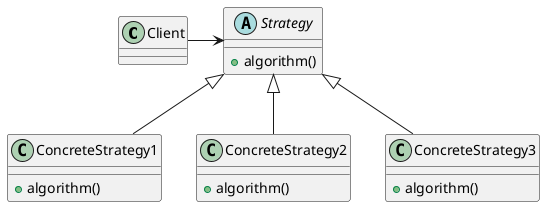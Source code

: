 @startuml

class Client

abstract class Strategy{
    + algorithm()
}

class ConcreteStrategy1{
    + algorithm()
}

class ConcreteStrategy2{
    + algorithm()
}

class ConcreteStrategy3{
    + algorithm()
}

ConcreteStrategy1 -up-|> Strategy
ConcreteStrategy2 -up-|> Strategy
ConcreteStrategy3 -up-|> Strategy

Client -right-> Strategy
@enduml
